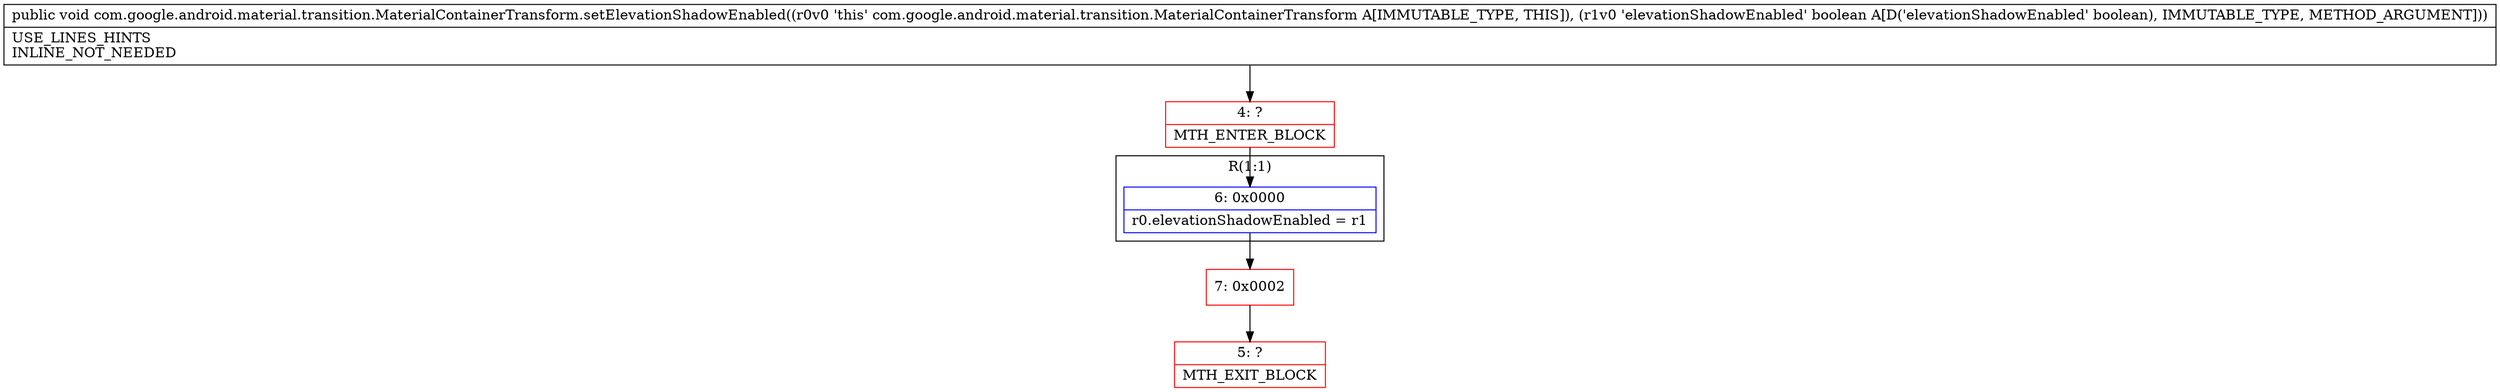 digraph "CFG forcom.google.android.material.transition.MaterialContainerTransform.setElevationShadowEnabled(Z)V" {
subgraph cluster_Region_408752850 {
label = "R(1:1)";
node [shape=record,color=blue];
Node_6 [shape=record,label="{6\:\ 0x0000|r0.elevationShadowEnabled = r1\l}"];
}
Node_4 [shape=record,color=red,label="{4\:\ ?|MTH_ENTER_BLOCK\l}"];
Node_7 [shape=record,color=red,label="{7\:\ 0x0002}"];
Node_5 [shape=record,color=red,label="{5\:\ ?|MTH_EXIT_BLOCK\l}"];
MethodNode[shape=record,label="{public void com.google.android.material.transition.MaterialContainerTransform.setElevationShadowEnabled((r0v0 'this' com.google.android.material.transition.MaterialContainerTransform A[IMMUTABLE_TYPE, THIS]), (r1v0 'elevationShadowEnabled' boolean A[D('elevationShadowEnabled' boolean), IMMUTABLE_TYPE, METHOD_ARGUMENT]))  | USE_LINES_HINTS\lINLINE_NOT_NEEDED\l}"];
MethodNode -> Node_4;Node_6 -> Node_7;
Node_4 -> Node_6;
Node_7 -> Node_5;
}

